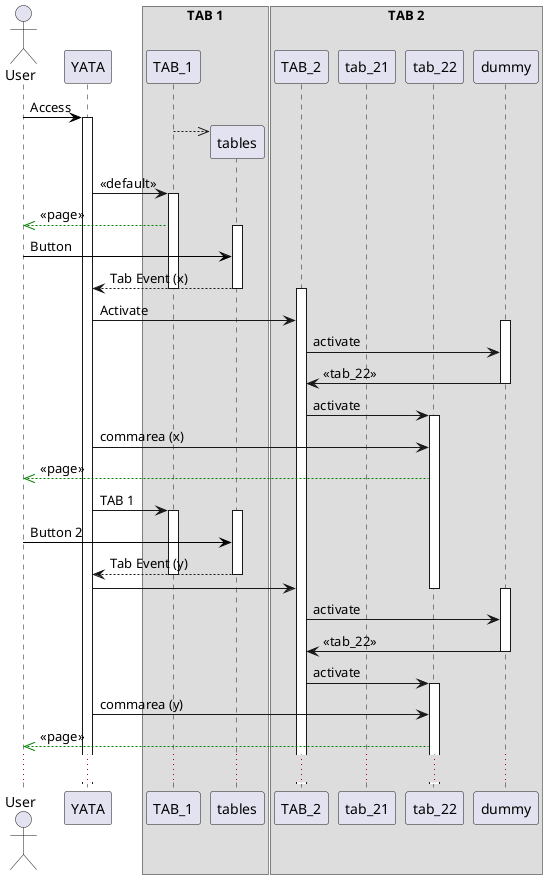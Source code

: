 @startuml
actor User

User -[#black]> YATA: Access
activate YATA

box "TAB 1" 
participant TAB_1
create tables
TAB_1 -->> tables
end box

box "TAB 2" 
participant TAB_2
participant tab_21
participant tab_22
participant dummy
end box

YATA -> TAB_1: << default >>
activate TAB_1

TAB_1 -[#green]->> User: <<page>>

activate tables
User -[#black]> tables: Button
tables --> YATA: Tab Event (x)
deactivate tables
deactivate TAB_1

activate TAB_2
YATA -> TAB_2: Activate
activate dummy
TAB_2 -> dummy: activate
dummy -> TAB_2: <<tab_22>>
deactivate dummy
TAB_2 -> tab_22: activate
activate tab_22
YATA -> tab_22: commarea (x)
tab_22 -[#green]->> User: <<page>>

YATA -> TAB_1: TAB 1
activate TAB_1
activate tables
User -[#black]> tables: Button 2
tables --> YATA: Tab Event (y)
deactivate tables
deactivate TAB_1
YATA -> TAB_2
deactivate tab_22
activate dummy
TAB_2 -> dummy: activate
dummy -> TAB_2: <<tab_22>>
deactivate dummy
TAB_2 -> tab_22: activate
activate tab_22
YATA -> tab_22: commarea (y)
tab_22 -[#green]->> User: <<page>>

...
@enduml